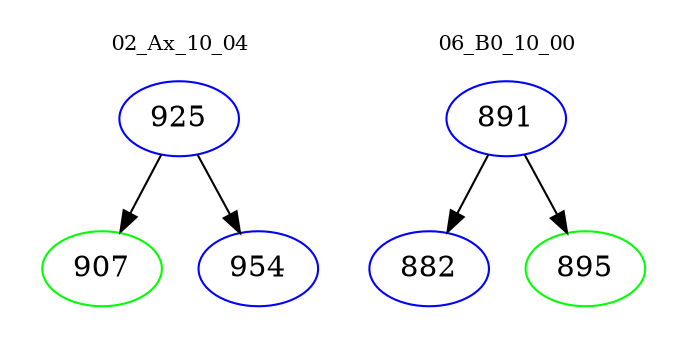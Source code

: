 digraph{
subgraph cluster_0 {
color = white
label = "02_Ax_10_04";
fontsize=10;
T0_925 [label="925", color="blue"]
T0_925 -> T0_907 [color="black"]
T0_907 [label="907", color="green"]
T0_925 -> T0_954 [color="black"]
T0_954 [label="954", color="blue"]
}
subgraph cluster_1 {
color = white
label = "06_B0_10_00";
fontsize=10;
T1_891 [label="891", color="blue"]
T1_891 -> T1_882 [color="black"]
T1_882 [label="882", color="blue"]
T1_891 -> T1_895 [color="black"]
T1_895 [label="895", color="green"]
}
}
